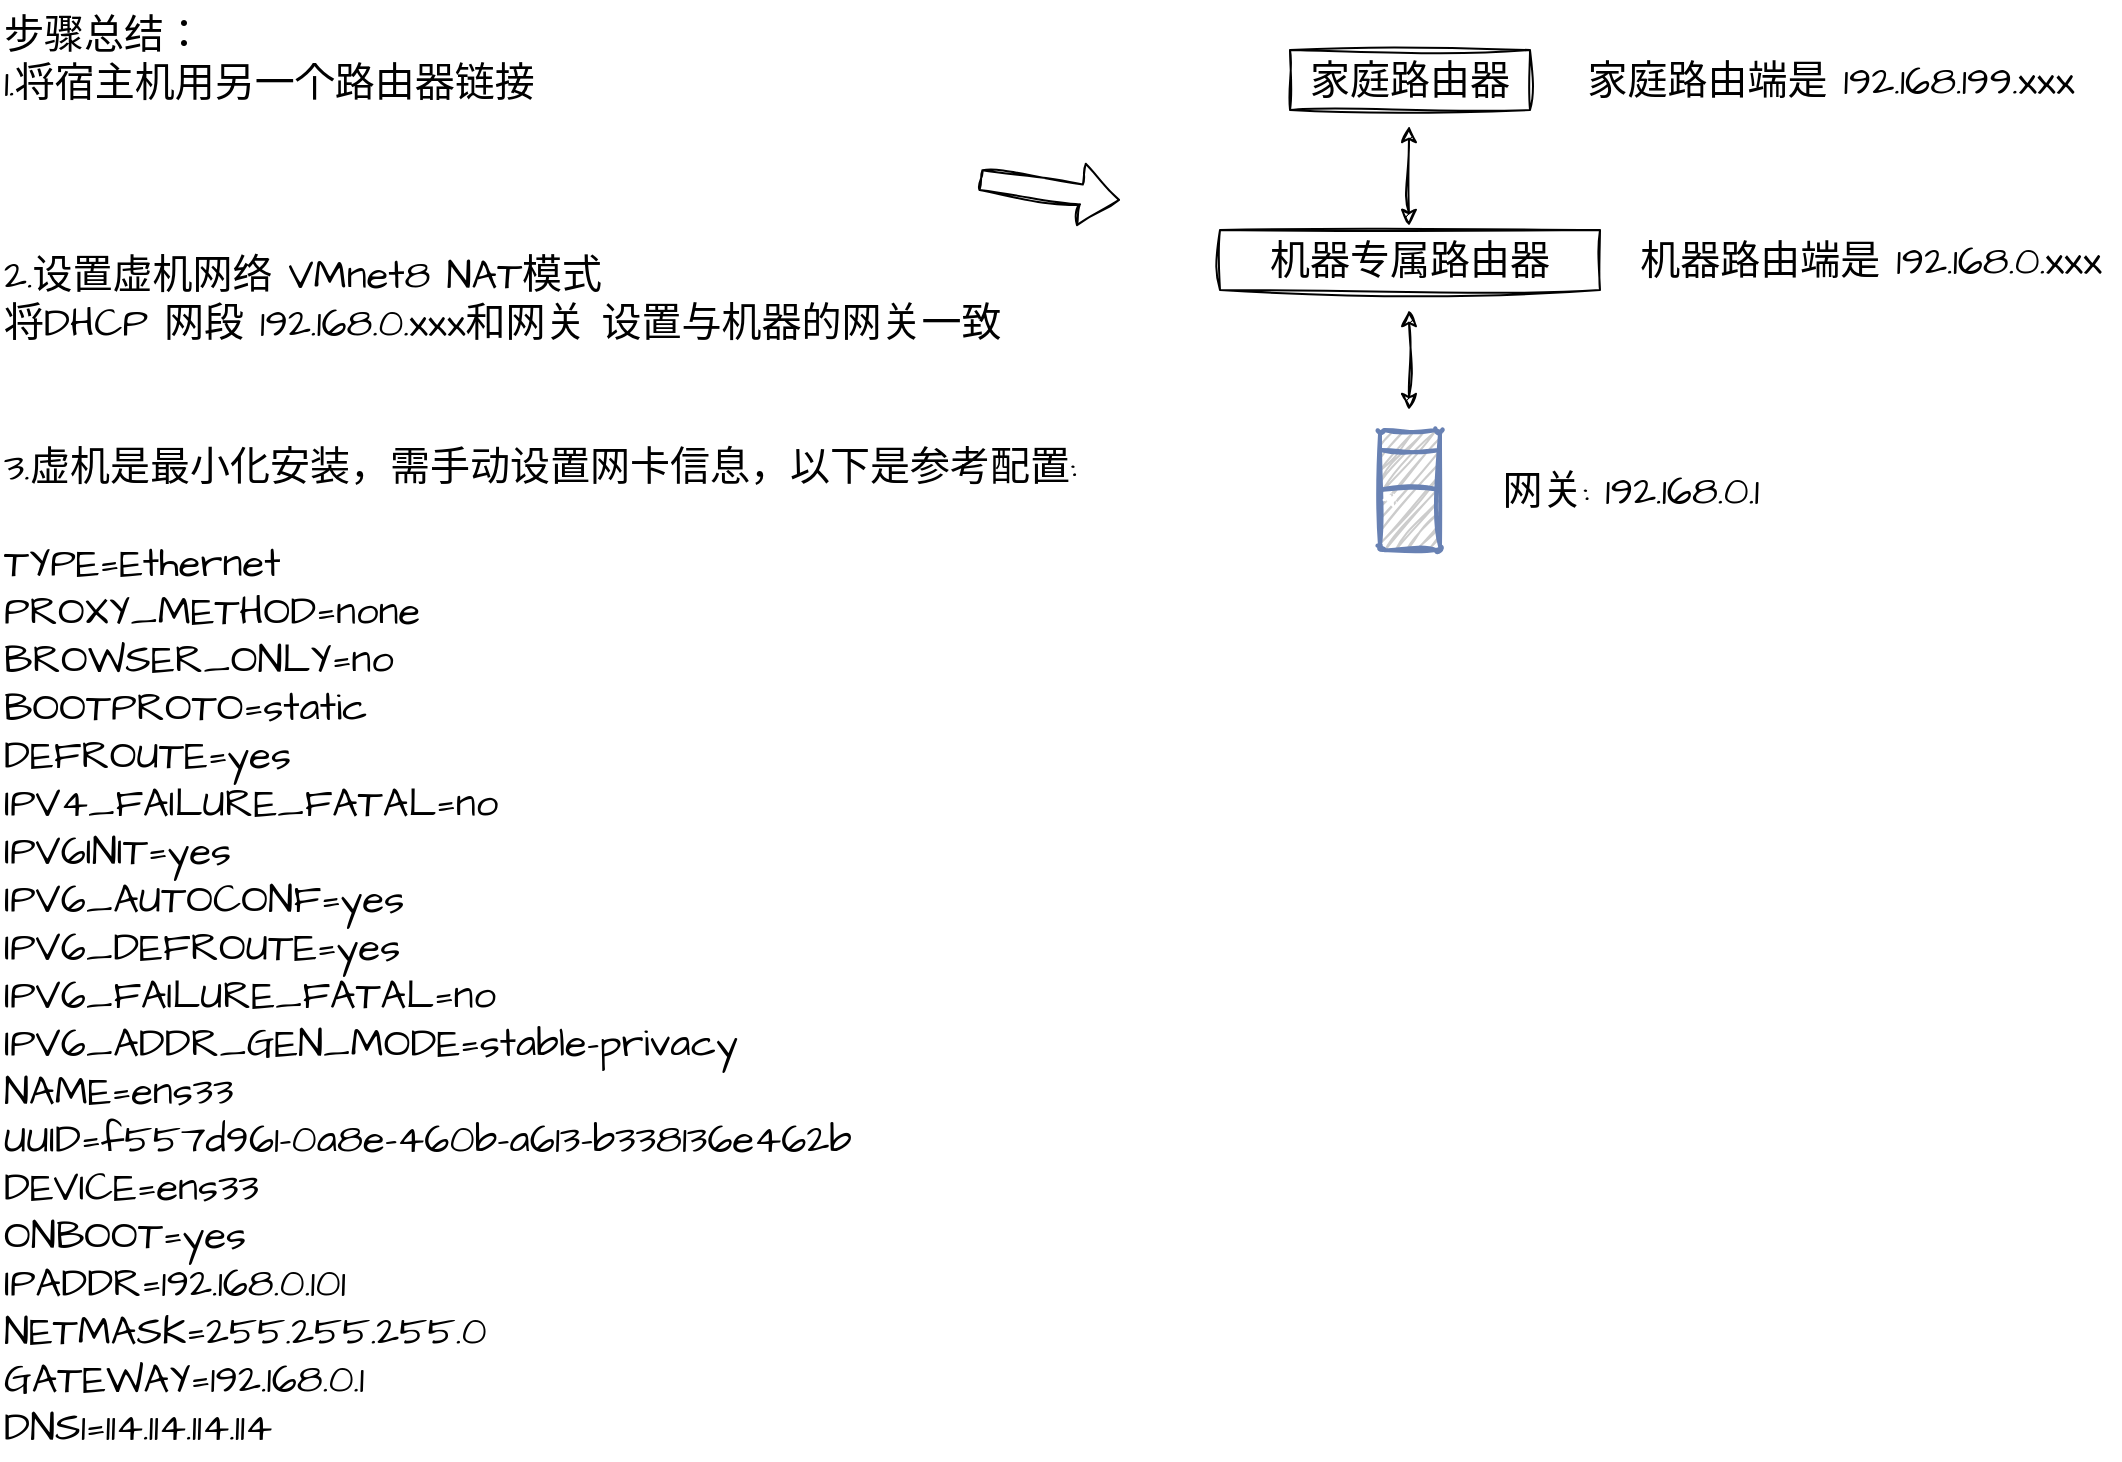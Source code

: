 <mxfile version="20.8.16" type="device"><diagram name="VMWare" id="x04ks9nVWLNWf4SKDpeP"><mxGraphModel dx="1354" dy="1015" grid="1" gridSize="10" guides="1" tooltips="1" connect="1" arrows="1" fold="1" page="0" pageScale="1" pageWidth="827" pageHeight="1169" math="0" shadow="0"><root><mxCell id="0"/><mxCell id="1" parent="0"/><mxCell id="kbIfc34R4e-RjULIXUM9-1" value="步骤总结：&lt;br&gt;1.将宿主机用另一个路由器链接&lt;br&gt;&lt;br&gt;&lt;br&gt;&lt;br&gt;2.设置虚机网络 VMnet8 NAT模式&lt;br&gt;将DHCP 网段 192.168.0.xxx和网关 设置与机器的网关一致&lt;br&gt;&lt;br&gt;&lt;br&gt;3.虚机是最小化安装，需手动设置网卡信息，以下是参考配置:&lt;br&gt;&lt;br&gt;&lt;div&gt;TYPE=Ethernet&lt;/div&gt;&lt;div&gt;PROXY_METHOD=none&lt;/div&gt;&lt;div&gt;BROWSER_ONLY=no&lt;/div&gt;&lt;div&gt;BOOTPROTO=static&lt;/div&gt;&lt;div&gt;DEFROUTE=yes&lt;/div&gt;&lt;div&gt;IPV4_FAILURE_FATAL=no&lt;/div&gt;&lt;div&gt;IPV6INIT=yes&lt;/div&gt;&lt;div&gt;IPV6_AUTOCONF=yes&lt;/div&gt;&lt;div&gt;IPV6_DEFROUTE=yes&lt;/div&gt;&lt;div&gt;IPV6_FAILURE_FATAL=no&lt;/div&gt;&lt;div&gt;IPV6_ADDR_GEN_MODE=stable-privacy&lt;/div&gt;&lt;div&gt;NAME=ens33&lt;/div&gt;&lt;div&gt;UUID=f557d961-0a8e-460b-a613-b338136e462b&lt;/div&gt;&lt;div&gt;DEVICE=ens33&lt;/div&gt;&lt;div&gt;ONBOOT=yes&lt;/div&gt;&lt;div&gt;IPADDR=192.168.0.101&lt;/div&gt;&lt;div&gt;NETMASK=255.255.255.0&lt;/div&gt;&lt;div&gt;GATEWAY=192.168.0.1&lt;/div&gt;&lt;div&gt;DNS1=114.114.114.114&lt;/div&gt;" style="text;html=1;align=left;verticalAlign=middle;resizable=0;points=[];autosize=1;strokeColor=none;fillColor=none;fontSize=20;fontFamily=Architects Daughter;" vertex="1" parent="1"><mxGeometry x="-90" y="-70" width="560" height="730" as="geometry"/></mxCell><mxCell id="kbIfc34R4e-RjULIXUM9-2" value="家庭路由器" style="rounded=0;whiteSpace=wrap;html=1;sketch=1;hachureGap=4;jiggle=2;curveFitting=1;fontFamily=Architects Daughter;fontSource=https%3A%2F%2Ffonts.googleapis.com%2Fcss%3Ffamily%3DArchitects%2BDaughter;fontSize=20;" vertex="1" parent="1"><mxGeometry x="555" y="-45" width="120" height="30" as="geometry"/></mxCell><mxCell id="kbIfc34R4e-RjULIXUM9-3" value="机器专属路由器" style="rounded=0;whiteSpace=wrap;html=1;sketch=1;hachureGap=4;jiggle=2;curveFitting=1;fontFamily=Architects Daughter;fontSource=https%3A%2F%2Ffonts.googleapis.com%2Fcss%3Ffamily%3DArchitects%2BDaughter;fontSize=20;" vertex="1" parent="1"><mxGeometry x="520" y="45" width="190" height="30" as="geometry"/></mxCell><mxCell id="kbIfc34R4e-RjULIXUM9-5" value="" style="endArrow=classic;startArrow=classic;html=1;rounded=0;sketch=1;hachureGap=4;jiggle=2;curveFitting=1;fontFamily=Architects Daughter;fontSource=https%3A%2F%2Ffonts.googleapis.com%2Fcss%3Ffamily%3DArchitects%2BDaughter;fontSize=16;" edge="1" parent="1"><mxGeometry width="50" height="50" relative="1" as="geometry"><mxPoint x="614.5" y="43" as="sourcePoint"/><mxPoint x="614.5" y="-7" as="targetPoint"/></mxGeometry></mxCell><mxCell id="kbIfc34R4e-RjULIXUM9-9" value="" style="fontColor=#0066CC;verticalAlign=top;verticalLabelPosition=bottom;labelPosition=center;align=center;html=1;outlineConnect=0;fillColor=#CCCCCC;strokeColor=#6881B3;gradientColor=none;gradientDirection=north;strokeWidth=2;shape=mxgraph.networks.desktop_pc;sketch=1;hachureGap=4;jiggle=2;curveFitting=1;fontFamily=Architects Daughter;fontSource=https%3A%2F%2Ffonts.googleapis.com%2Fcss%3Ffamily%3DArchitects%2BDaughter;fontSize=20;" vertex="1" parent="1"><mxGeometry x="600" y="145" width="30" height="60" as="geometry"/></mxCell><mxCell id="kbIfc34R4e-RjULIXUM9-10" value="" style="endArrow=classic;startArrow=classic;html=1;rounded=0;sketch=1;hachureGap=4;jiggle=2;curveFitting=1;fontFamily=Architects Daughter;fontSource=https%3A%2F%2Ffonts.googleapis.com%2Fcss%3Ffamily%3DArchitects%2BDaughter;fontSize=16;" edge="1" parent="1"><mxGeometry width="50" height="50" relative="1" as="geometry"><mxPoint x="614.5" y="135" as="sourcePoint"/><mxPoint x="614.5" y="85" as="targetPoint"/></mxGeometry></mxCell><mxCell id="kbIfc34R4e-RjULIXUM9-11" value="家庭路由端是 192.168.199.xxx" style="text;html=1;align=center;verticalAlign=middle;resizable=0;points=[];autosize=1;strokeColor=none;fillColor=none;fontSize=20;fontFamily=Architects Daughter;" vertex="1" parent="1"><mxGeometry x="690" y="-50" width="270" height="40" as="geometry"/></mxCell><mxCell id="kbIfc34R4e-RjULIXUM9-12" value="机器路由端是 192.168.0.xxx" style="text;html=1;align=center;verticalAlign=middle;resizable=0;points=[];autosize=1;strokeColor=none;fillColor=none;fontSize=20;fontFamily=Architects Daughter;" vertex="1" parent="1"><mxGeometry x="720" y="40" width="250" height="40" as="geometry"/></mxCell><mxCell id="kbIfc34R4e-RjULIXUM9-13" value="" style="shape=flexArrow;endArrow=classic;html=1;rounded=0;sketch=1;hachureGap=4;jiggle=2;curveFitting=1;fontFamily=Architects Daughter;fontSource=https%3A%2F%2Ffonts.googleapis.com%2Fcss%3Ffamily%3DArchitects%2BDaughter;fontSize=16;" edge="1" parent="1"><mxGeometry width="50" height="50" relative="1" as="geometry"><mxPoint x="400" y="20" as="sourcePoint"/><mxPoint x="470" y="30" as="targetPoint"/></mxGeometry></mxCell><mxCell id="kbIfc34R4e-RjULIXUM9-15" value="网关: 192.168.0.1" style="text;html=1;align=center;verticalAlign=middle;resizable=0;points=[];autosize=1;strokeColor=none;fillColor=none;fontSize=20;fontFamily=Architects Daughter;" vertex="1" parent="1"><mxGeometry x="650" y="155" width="150" height="40" as="geometry"/></mxCell></root></mxGraphModel></diagram></mxfile>
